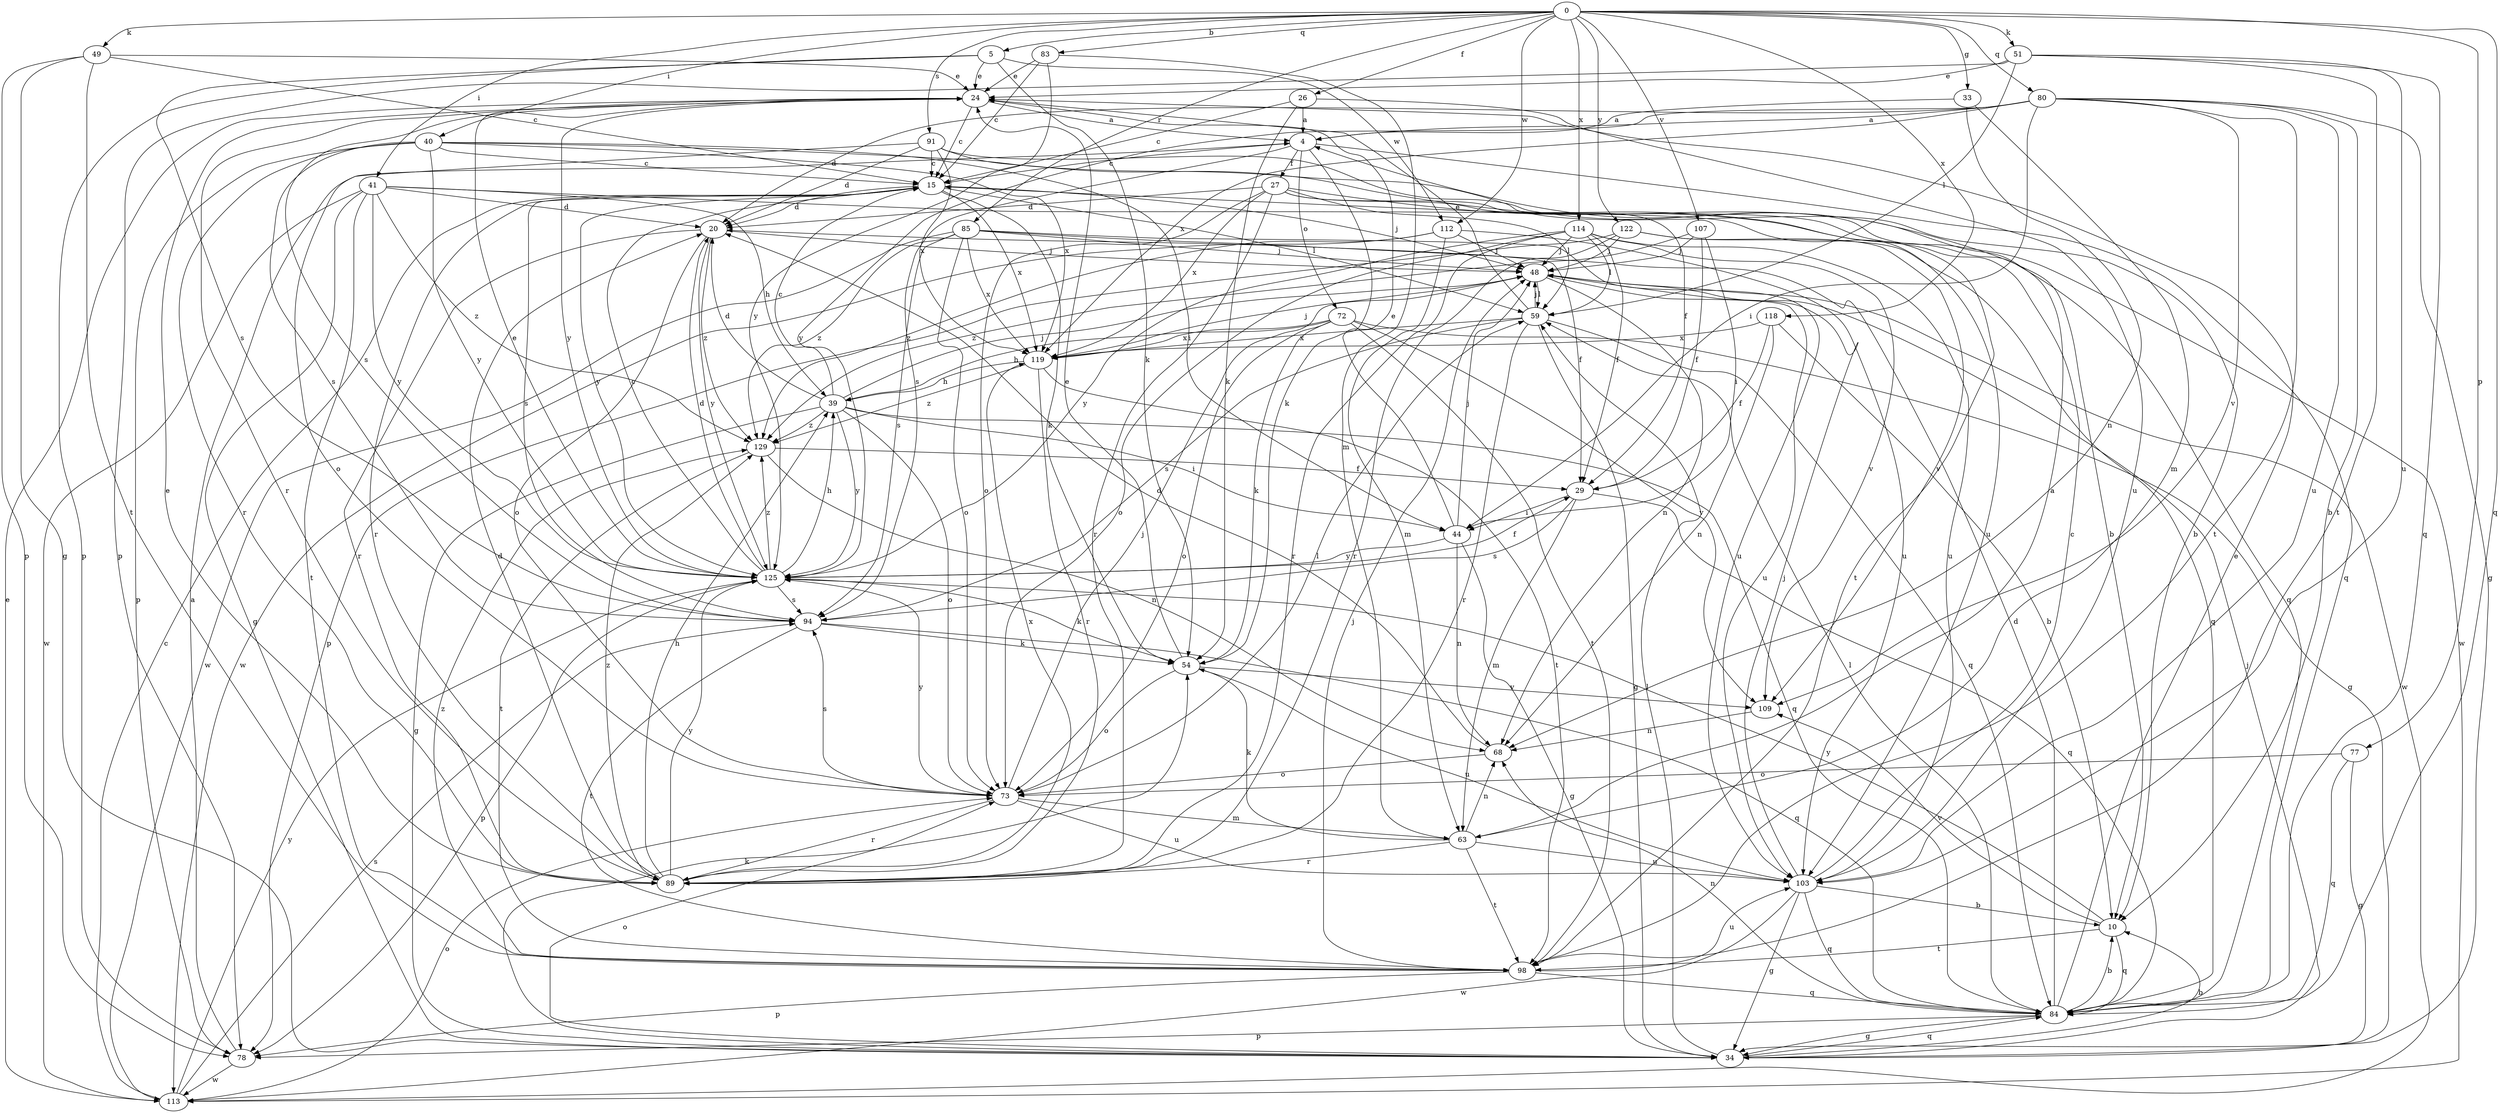 strict digraph  {
0;
4;
5;
10;
15;
20;
24;
26;
27;
29;
33;
34;
39;
40;
41;
44;
48;
49;
51;
54;
59;
63;
68;
72;
73;
77;
78;
80;
83;
84;
85;
89;
91;
94;
98;
103;
107;
109;
112;
113;
114;
118;
119;
122;
125;
129;
0 -> 5  [label=b];
0 -> 26  [label=f];
0 -> 33  [label=g];
0 -> 40  [label=i];
0 -> 41  [label=i];
0 -> 49  [label=k];
0 -> 51  [label=k];
0 -> 77  [label=p];
0 -> 80  [label=q];
0 -> 83  [label=q];
0 -> 84  [label=q];
0 -> 85  [label=r];
0 -> 91  [label=s];
0 -> 107  [label=v];
0 -> 112  [label=w];
0 -> 114  [label=x];
0 -> 118  [label=x];
0 -> 122  [label=y];
4 -> 15  [label=c];
4 -> 27  [label=f];
4 -> 54  [label=k];
4 -> 72  [label=o];
4 -> 84  [label=q];
4 -> 94  [label=s];
5 -> 24  [label=e];
5 -> 54  [label=k];
5 -> 78  [label=p];
5 -> 94  [label=s];
5 -> 112  [label=w];
10 -> 84  [label=q];
10 -> 98  [label=t];
10 -> 109  [label=v];
10 -> 125  [label=y];
15 -> 20  [label=d];
15 -> 48  [label=j];
15 -> 54  [label=k];
15 -> 59  [label=l];
15 -> 89  [label=r];
15 -> 94  [label=s];
15 -> 119  [label=x];
15 -> 125  [label=y];
20 -> 48  [label=j];
20 -> 73  [label=o];
20 -> 89  [label=r];
20 -> 125  [label=y];
20 -> 129  [label=z];
24 -> 4  [label=a];
24 -> 15  [label=c];
24 -> 89  [label=r];
24 -> 94  [label=s];
24 -> 125  [label=y];
26 -> 4  [label=a];
26 -> 15  [label=c];
26 -> 54  [label=k];
26 -> 103  [label=u];
27 -> 20  [label=d];
27 -> 59  [label=l];
27 -> 73  [label=o];
27 -> 84  [label=q];
27 -> 89  [label=r];
27 -> 98  [label=t];
27 -> 113  [label=w];
27 -> 119  [label=x];
29 -> 44  [label=i];
29 -> 63  [label=m];
29 -> 84  [label=q];
29 -> 94  [label=s];
33 -> 4  [label=a];
33 -> 63  [label=m];
33 -> 68  [label=n];
34 -> 10  [label=b];
34 -> 48  [label=j];
34 -> 54  [label=k];
34 -> 59  [label=l];
34 -> 73  [label=o];
34 -> 84  [label=q];
39 -> 15  [label=c];
39 -> 20  [label=d];
39 -> 34  [label=g];
39 -> 44  [label=i];
39 -> 48  [label=j];
39 -> 73  [label=o];
39 -> 84  [label=q];
39 -> 125  [label=y];
39 -> 129  [label=z];
40 -> 10  [label=b];
40 -> 15  [label=c];
40 -> 44  [label=i];
40 -> 78  [label=p];
40 -> 89  [label=r];
40 -> 94  [label=s];
40 -> 119  [label=x];
40 -> 125  [label=y];
41 -> 20  [label=d];
41 -> 34  [label=g];
41 -> 39  [label=h];
41 -> 98  [label=t];
41 -> 103  [label=u];
41 -> 113  [label=w];
41 -> 125  [label=y];
41 -> 129  [label=z];
44 -> 24  [label=e];
44 -> 34  [label=g];
44 -> 48  [label=j];
44 -> 68  [label=n];
44 -> 125  [label=y];
48 -> 59  [label=l];
48 -> 68  [label=n];
48 -> 103  [label=u];
48 -> 113  [label=w];
49 -> 15  [label=c];
49 -> 24  [label=e];
49 -> 34  [label=g];
49 -> 78  [label=p];
49 -> 98  [label=t];
51 -> 24  [label=e];
51 -> 59  [label=l];
51 -> 78  [label=p];
51 -> 84  [label=q];
51 -> 98  [label=t];
51 -> 103  [label=u];
54 -> 24  [label=e];
54 -> 73  [label=o];
54 -> 103  [label=u];
54 -> 109  [label=v];
59 -> 24  [label=e];
59 -> 34  [label=g];
59 -> 48  [label=j];
59 -> 84  [label=q];
59 -> 89  [label=r];
59 -> 94  [label=s];
59 -> 119  [label=x];
63 -> 4  [label=a];
63 -> 54  [label=k];
63 -> 68  [label=n];
63 -> 89  [label=r];
63 -> 98  [label=t];
63 -> 103  [label=u];
68 -> 20  [label=d];
68 -> 73  [label=o];
72 -> 34  [label=g];
72 -> 39  [label=h];
72 -> 54  [label=k];
72 -> 73  [label=o];
72 -> 98  [label=t];
72 -> 109  [label=v];
72 -> 119  [label=x];
73 -> 48  [label=j];
73 -> 59  [label=l];
73 -> 63  [label=m];
73 -> 89  [label=r];
73 -> 94  [label=s];
73 -> 103  [label=u];
73 -> 125  [label=y];
77 -> 34  [label=g];
77 -> 73  [label=o];
77 -> 84  [label=q];
78 -> 4  [label=a];
78 -> 113  [label=w];
80 -> 4  [label=a];
80 -> 10  [label=b];
80 -> 20  [label=d];
80 -> 34  [label=g];
80 -> 44  [label=i];
80 -> 98  [label=t];
80 -> 103  [label=u];
80 -> 109  [label=v];
80 -> 119  [label=x];
80 -> 125  [label=y];
83 -> 15  [label=c];
83 -> 24  [label=e];
83 -> 63  [label=m];
83 -> 125  [label=y];
84 -> 10  [label=b];
84 -> 20  [label=d];
84 -> 24  [label=e];
84 -> 34  [label=g];
84 -> 59  [label=l];
84 -> 68  [label=n];
84 -> 78  [label=p];
85 -> 29  [label=f];
85 -> 48  [label=j];
85 -> 73  [label=o];
85 -> 94  [label=s];
85 -> 103  [label=u];
85 -> 113  [label=w];
85 -> 119  [label=x];
85 -> 129  [label=z];
89 -> 20  [label=d];
89 -> 24  [label=e];
89 -> 39  [label=h];
89 -> 119  [label=x];
89 -> 125  [label=y];
89 -> 129  [label=z];
91 -> 10  [label=b];
91 -> 15  [label=c];
91 -> 20  [label=d];
91 -> 29  [label=f];
91 -> 73  [label=o];
91 -> 119  [label=x];
94 -> 54  [label=k];
94 -> 84  [label=q];
94 -> 98  [label=t];
98 -> 48  [label=j];
98 -> 78  [label=p];
98 -> 84  [label=q];
98 -> 103  [label=u];
98 -> 129  [label=z];
103 -> 10  [label=b];
103 -> 15  [label=c];
103 -> 34  [label=g];
103 -> 48  [label=j];
103 -> 84  [label=q];
103 -> 113  [label=w];
107 -> 29  [label=f];
107 -> 44  [label=i];
107 -> 48  [label=j];
107 -> 129  [label=z];
109 -> 68  [label=n];
112 -> 48  [label=j];
112 -> 63  [label=m];
112 -> 103  [label=u];
112 -> 113  [label=w];
112 -> 129  [label=z];
113 -> 15  [label=c];
113 -> 24  [label=e];
113 -> 73  [label=o];
113 -> 94  [label=s];
113 -> 125  [label=y];
114 -> 29  [label=f];
114 -> 48  [label=j];
114 -> 59  [label=l];
114 -> 73  [label=o];
114 -> 89  [label=r];
114 -> 103  [label=u];
114 -> 109  [label=v];
114 -> 125  [label=y];
118 -> 10  [label=b];
118 -> 29  [label=f];
118 -> 68  [label=n];
118 -> 119  [label=x];
119 -> 39  [label=h];
119 -> 48  [label=j];
119 -> 89  [label=r];
119 -> 98  [label=t];
119 -> 129  [label=z];
122 -> 48  [label=j];
122 -> 78  [label=p];
122 -> 84  [label=q];
122 -> 89  [label=r];
122 -> 109  [label=v];
125 -> 15  [label=c];
125 -> 20  [label=d];
125 -> 24  [label=e];
125 -> 29  [label=f];
125 -> 39  [label=h];
125 -> 54  [label=k];
125 -> 78  [label=p];
125 -> 94  [label=s];
125 -> 129  [label=z];
129 -> 29  [label=f];
129 -> 68  [label=n];
129 -> 98  [label=t];
}
